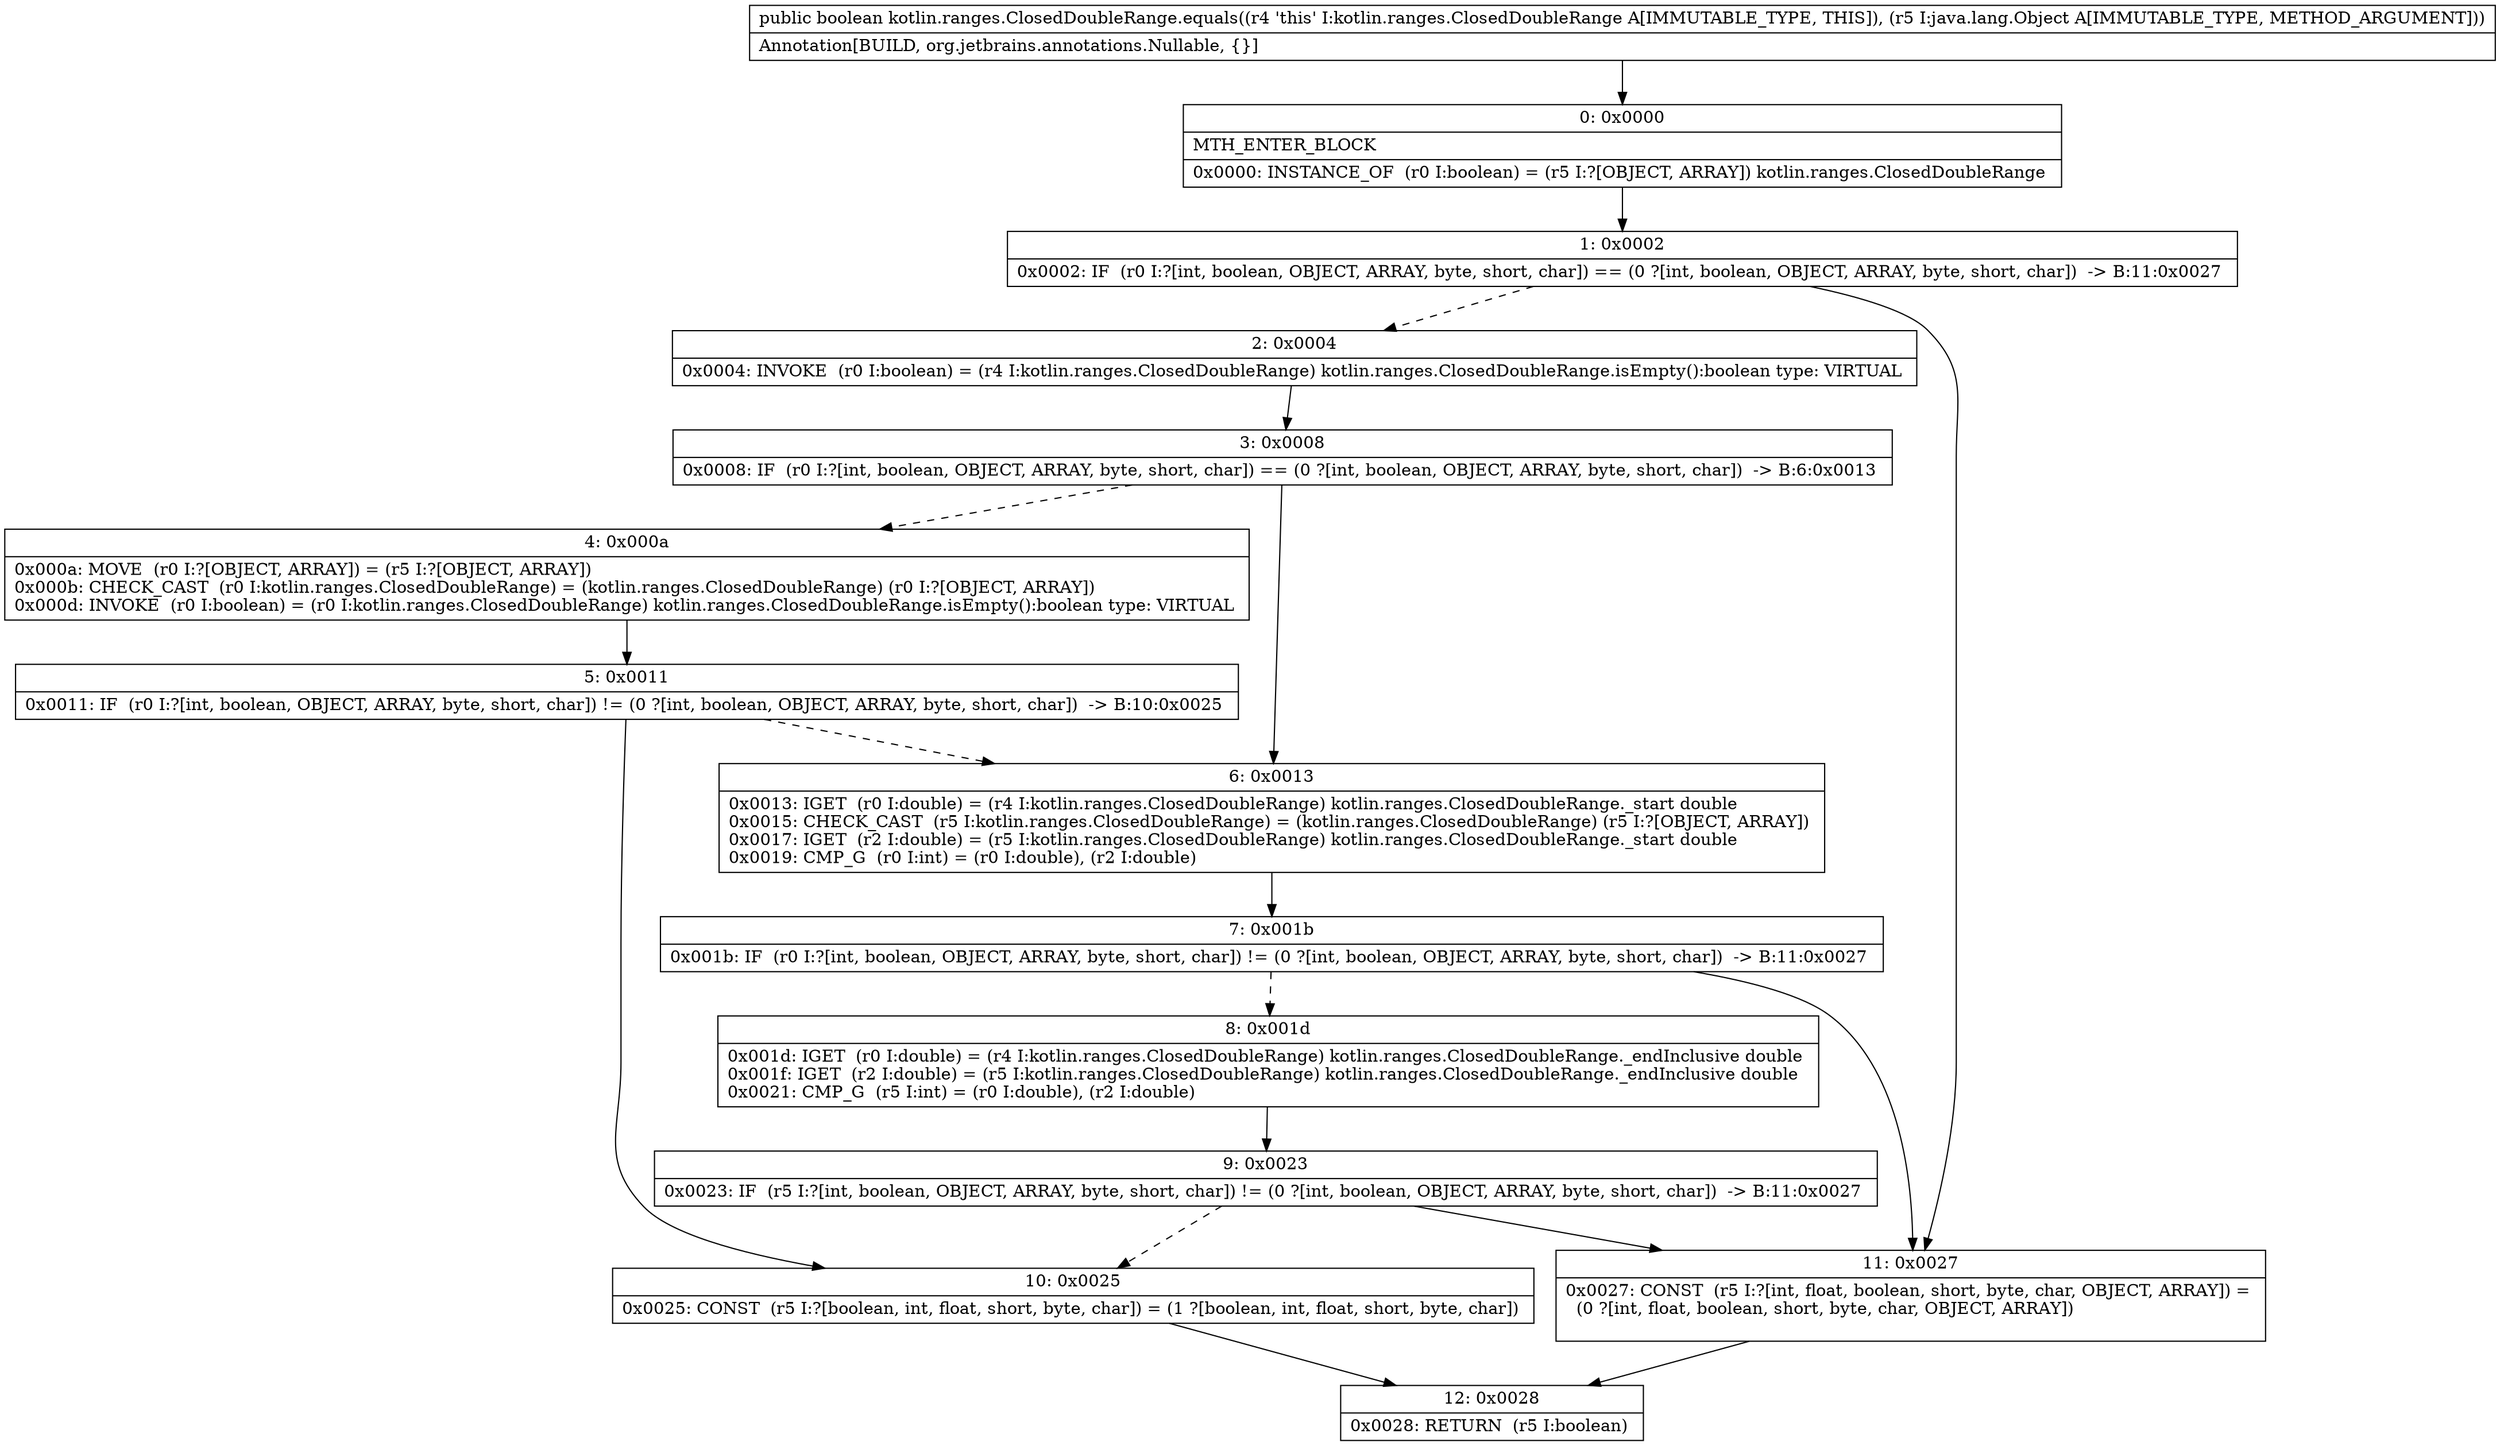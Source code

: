 digraph "CFG forkotlin.ranges.ClosedDoubleRange.equals(Ljava\/lang\/Object;)Z" {
Node_0 [shape=record,label="{0\:\ 0x0000|MTH_ENTER_BLOCK\l|0x0000: INSTANCE_OF  (r0 I:boolean) = (r5 I:?[OBJECT, ARRAY]) kotlin.ranges.ClosedDoubleRange \l}"];
Node_1 [shape=record,label="{1\:\ 0x0002|0x0002: IF  (r0 I:?[int, boolean, OBJECT, ARRAY, byte, short, char]) == (0 ?[int, boolean, OBJECT, ARRAY, byte, short, char])  \-\> B:11:0x0027 \l}"];
Node_2 [shape=record,label="{2\:\ 0x0004|0x0004: INVOKE  (r0 I:boolean) = (r4 I:kotlin.ranges.ClosedDoubleRange) kotlin.ranges.ClosedDoubleRange.isEmpty():boolean type: VIRTUAL \l}"];
Node_3 [shape=record,label="{3\:\ 0x0008|0x0008: IF  (r0 I:?[int, boolean, OBJECT, ARRAY, byte, short, char]) == (0 ?[int, boolean, OBJECT, ARRAY, byte, short, char])  \-\> B:6:0x0013 \l}"];
Node_4 [shape=record,label="{4\:\ 0x000a|0x000a: MOVE  (r0 I:?[OBJECT, ARRAY]) = (r5 I:?[OBJECT, ARRAY]) \l0x000b: CHECK_CAST  (r0 I:kotlin.ranges.ClosedDoubleRange) = (kotlin.ranges.ClosedDoubleRange) (r0 I:?[OBJECT, ARRAY]) \l0x000d: INVOKE  (r0 I:boolean) = (r0 I:kotlin.ranges.ClosedDoubleRange) kotlin.ranges.ClosedDoubleRange.isEmpty():boolean type: VIRTUAL \l}"];
Node_5 [shape=record,label="{5\:\ 0x0011|0x0011: IF  (r0 I:?[int, boolean, OBJECT, ARRAY, byte, short, char]) != (0 ?[int, boolean, OBJECT, ARRAY, byte, short, char])  \-\> B:10:0x0025 \l}"];
Node_6 [shape=record,label="{6\:\ 0x0013|0x0013: IGET  (r0 I:double) = (r4 I:kotlin.ranges.ClosedDoubleRange) kotlin.ranges.ClosedDoubleRange._start double \l0x0015: CHECK_CAST  (r5 I:kotlin.ranges.ClosedDoubleRange) = (kotlin.ranges.ClosedDoubleRange) (r5 I:?[OBJECT, ARRAY]) \l0x0017: IGET  (r2 I:double) = (r5 I:kotlin.ranges.ClosedDoubleRange) kotlin.ranges.ClosedDoubleRange._start double \l0x0019: CMP_G  (r0 I:int) = (r0 I:double), (r2 I:double) \l}"];
Node_7 [shape=record,label="{7\:\ 0x001b|0x001b: IF  (r0 I:?[int, boolean, OBJECT, ARRAY, byte, short, char]) != (0 ?[int, boolean, OBJECT, ARRAY, byte, short, char])  \-\> B:11:0x0027 \l}"];
Node_8 [shape=record,label="{8\:\ 0x001d|0x001d: IGET  (r0 I:double) = (r4 I:kotlin.ranges.ClosedDoubleRange) kotlin.ranges.ClosedDoubleRange._endInclusive double \l0x001f: IGET  (r2 I:double) = (r5 I:kotlin.ranges.ClosedDoubleRange) kotlin.ranges.ClosedDoubleRange._endInclusive double \l0x0021: CMP_G  (r5 I:int) = (r0 I:double), (r2 I:double) \l}"];
Node_9 [shape=record,label="{9\:\ 0x0023|0x0023: IF  (r5 I:?[int, boolean, OBJECT, ARRAY, byte, short, char]) != (0 ?[int, boolean, OBJECT, ARRAY, byte, short, char])  \-\> B:11:0x0027 \l}"];
Node_10 [shape=record,label="{10\:\ 0x0025|0x0025: CONST  (r5 I:?[boolean, int, float, short, byte, char]) = (1 ?[boolean, int, float, short, byte, char]) \l}"];
Node_11 [shape=record,label="{11\:\ 0x0027|0x0027: CONST  (r5 I:?[int, float, boolean, short, byte, char, OBJECT, ARRAY]) = \l  (0 ?[int, float, boolean, short, byte, char, OBJECT, ARRAY])\l \l}"];
Node_12 [shape=record,label="{12\:\ 0x0028|0x0028: RETURN  (r5 I:boolean) \l}"];
MethodNode[shape=record,label="{public boolean kotlin.ranges.ClosedDoubleRange.equals((r4 'this' I:kotlin.ranges.ClosedDoubleRange A[IMMUTABLE_TYPE, THIS]), (r5 I:java.lang.Object A[IMMUTABLE_TYPE, METHOD_ARGUMENT]))  | Annotation[BUILD, org.jetbrains.annotations.Nullable, \{\}]\l}"];
MethodNode -> Node_0;
Node_0 -> Node_1;
Node_1 -> Node_2[style=dashed];
Node_1 -> Node_11;
Node_2 -> Node_3;
Node_3 -> Node_4[style=dashed];
Node_3 -> Node_6;
Node_4 -> Node_5;
Node_5 -> Node_6[style=dashed];
Node_5 -> Node_10;
Node_6 -> Node_7;
Node_7 -> Node_8[style=dashed];
Node_7 -> Node_11;
Node_8 -> Node_9;
Node_9 -> Node_10[style=dashed];
Node_9 -> Node_11;
Node_10 -> Node_12;
Node_11 -> Node_12;
}

